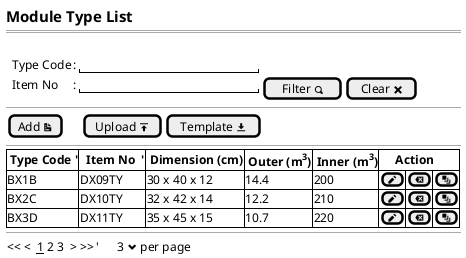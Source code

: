 @startsalt
{
  <size:15><b>Module Type List
  ==
  .
  {
      .|Type Code    |: |"                      "|*
      .|Item No      |: |"                      "| [Filter <&magnifying-glass>]| [Clear <&x>]| *      

  }
  --
  {
  [Add <&document>]|.|.|.|[Upload <&data-transfer-upload>]| [Template <&data-transfer-download>]|*
  }
  --
  {#
    |<b> Type Code '|<b>  Item No  '|<b> Dimension (cm)  |<b> Outer (m<sup>3</sup>)   |<b> Inner (m<sup>3</sup>)   |<b>     Action |*|*|*
    | BX1B          | DX09TY        | 30 x 40 x 12       | 14.4                       | 200                        | [<&pencil>]|[<&delete>]|[<&layers>]|*
    | BX2C          | DX10TY        | 32 x 42 x 14       | 12.2                       | 210                        | [<&pencil>]|[<&delete>]|[<&layers>]|*
    | BX3D          | DX11TY        | 35 x 45 x 15       | 10.7                       | 220                        | [<&pencil>]|[<&delete>]|[<&layers>]|*
  }
  --
  {
  << <  __1__ 2 3  > >>  |'      3 <&chevron-bottom> per page |*
  }
}
@endsalt
@enduml
